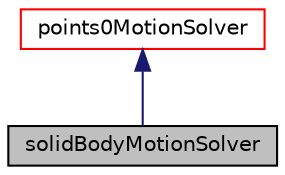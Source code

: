 digraph "solidBodyMotionSolver"
{
  bgcolor="transparent";
  edge [fontname="Helvetica",fontsize="10",labelfontname="Helvetica",labelfontsize="10"];
  node [fontname="Helvetica",fontsize="10",shape=record];
  Node1 [label="solidBodyMotionSolver",height=0.2,width=0.4,color="black", fillcolor="grey75", style="filled" fontcolor="black"];
  Node2 -> Node1 [dir="back",color="midnightblue",fontsize="10",style="solid",fontname="Helvetica"];
  Node2 [label="points0MotionSolver",height=0.2,width=0.4,color="red",URL="$classFoam_1_1points0MotionSolver.html",tooltip="Virtual base class for displacement motion solvers, where the point motion is relative to a set of fi..."];
}
